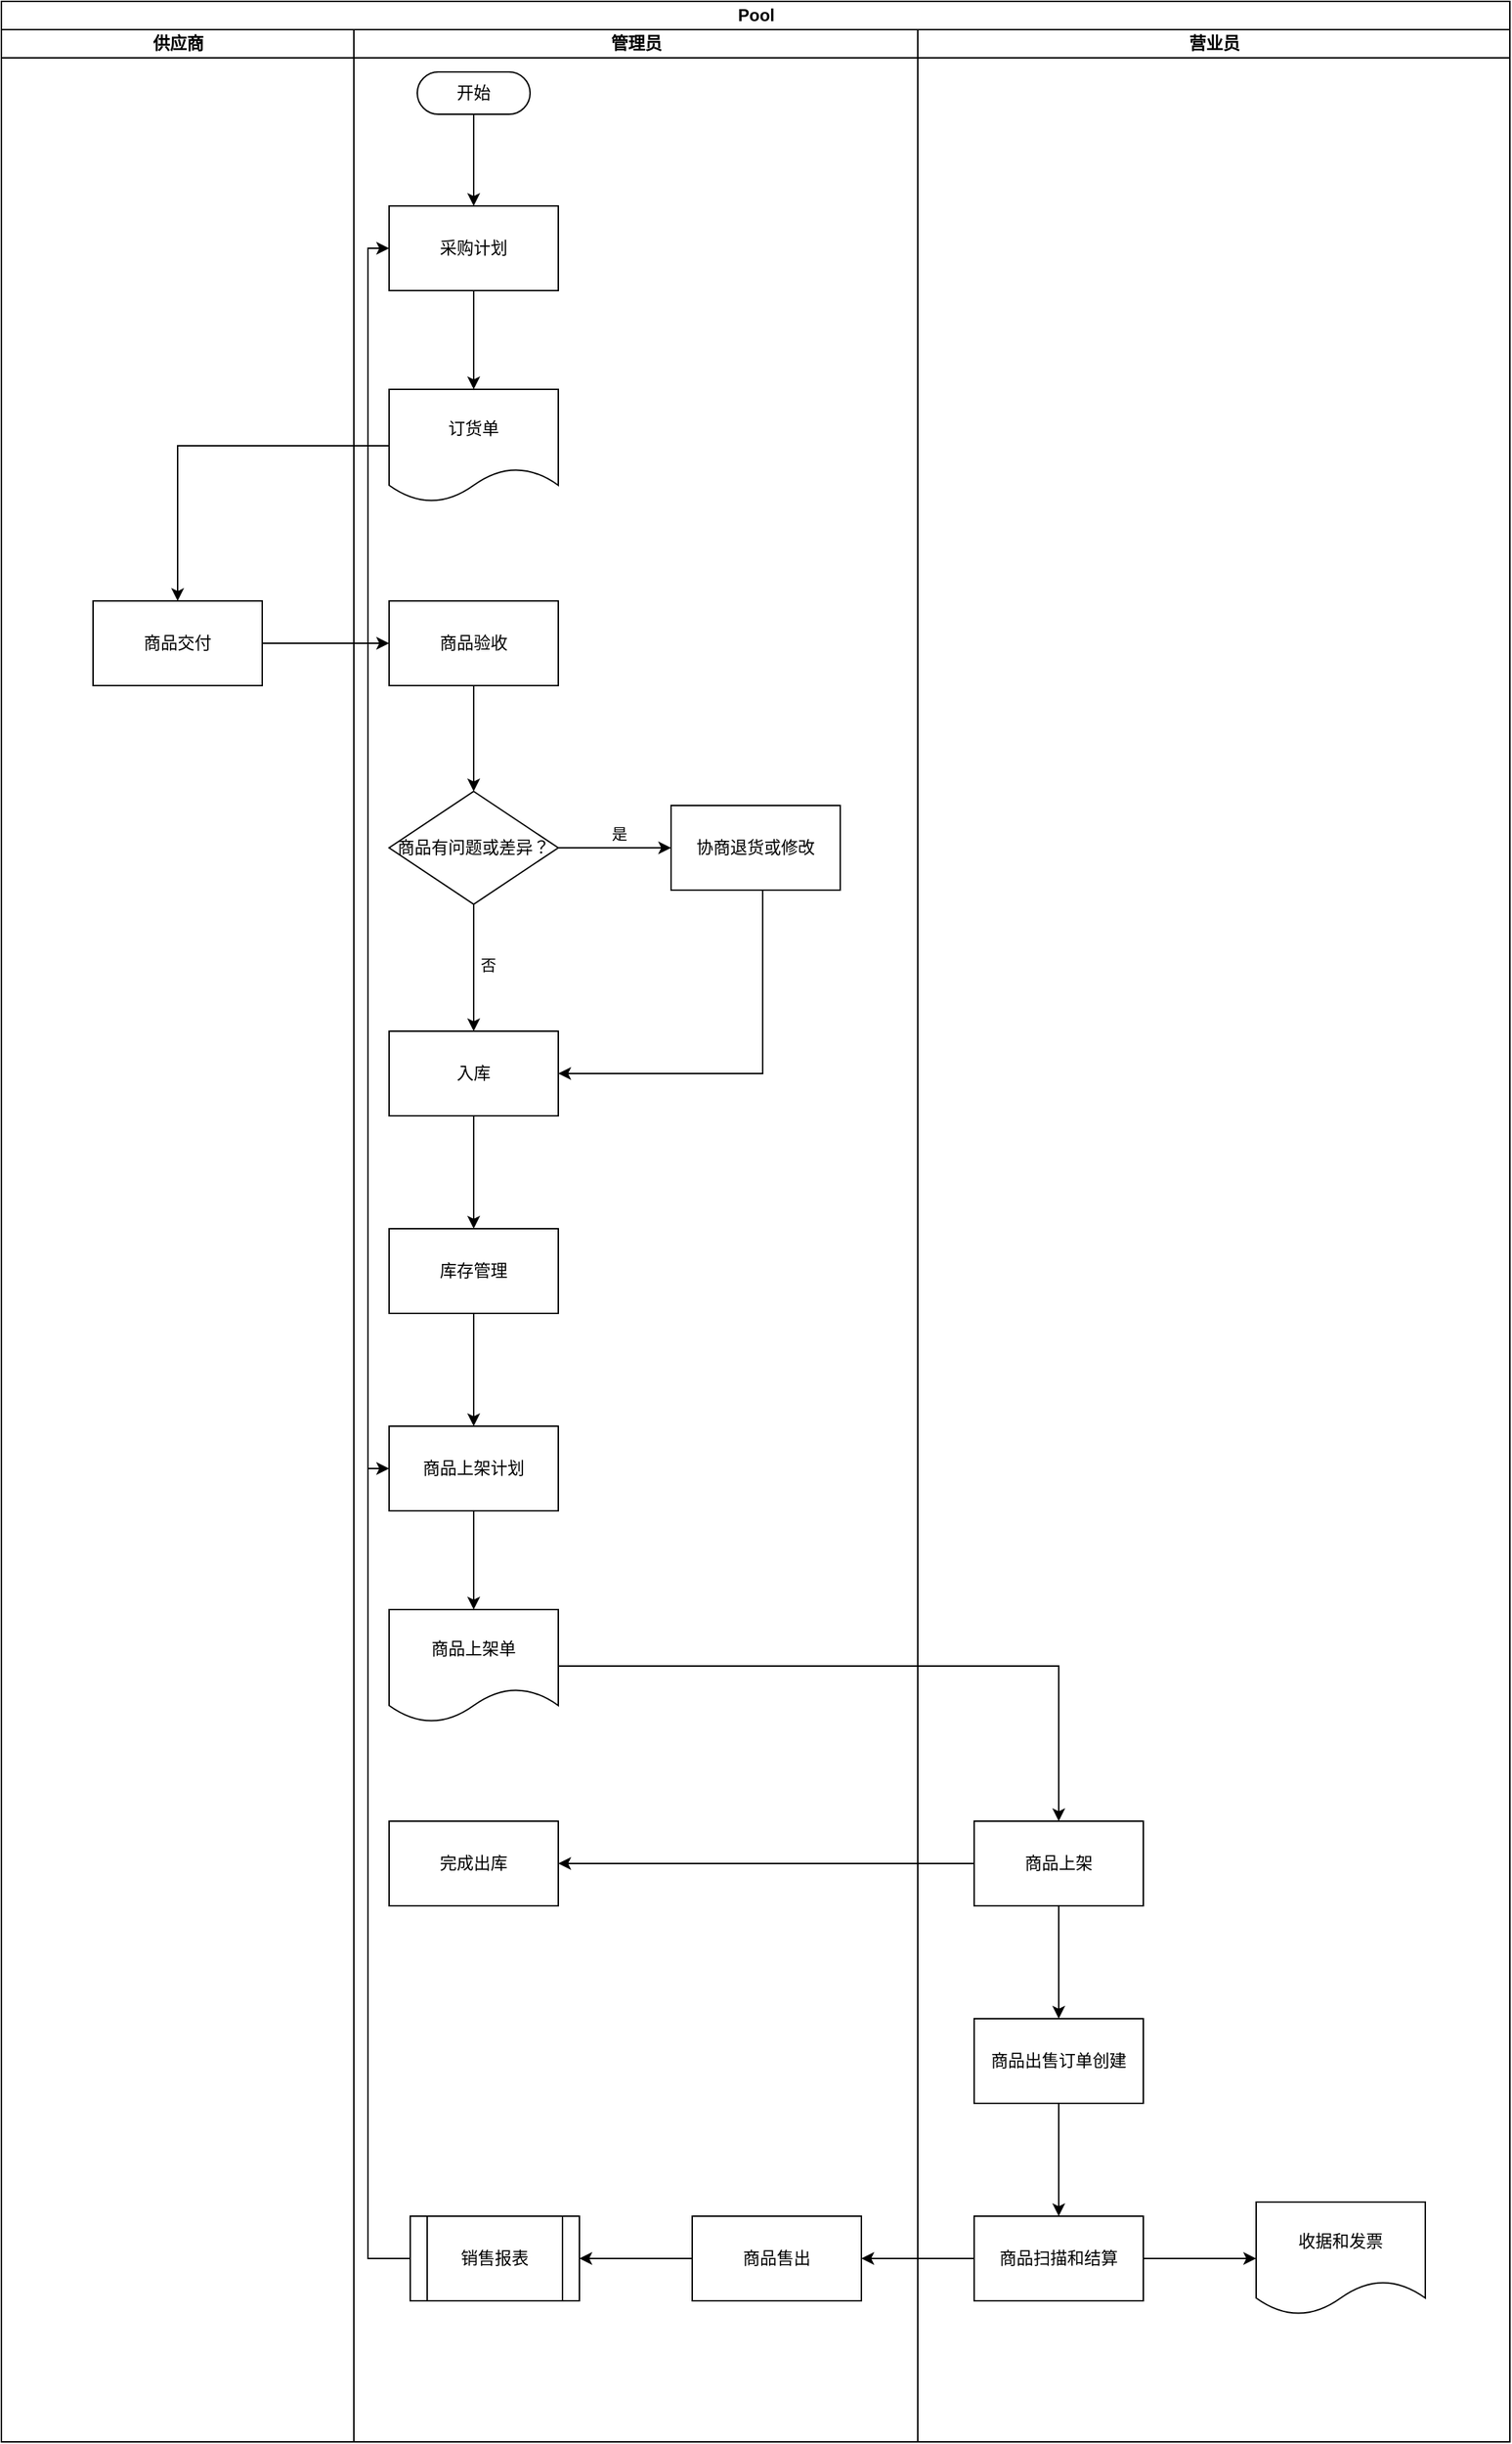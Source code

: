 <mxfile version="21.6.8" type="device">
  <diagram id="TbNEnCE-f38IQQwOhD5D" name="Page-1">
    <mxGraphModel dx="2520" dy="1680" grid="1" gridSize="10" guides="1" tooltips="1" connect="1" arrows="1" fold="1" page="1" pageScale="1" pageWidth="850" pageHeight="1100" math="0" shadow="0">
      <root>
        <mxCell id="0" />
        <mxCell id="1" parent="0" />
        <mxCell id="iXxWaW0pxSEyTVO1uGtB-1" value="Pool" style="swimlane;childLayout=stackLayout;resizeParent=1;resizeParentMax=0;startSize=20;html=1;" vertex="1" parent="1">
          <mxGeometry x="170" y="290" width="1070" height="1730" as="geometry" />
        </mxCell>
        <mxCell id="iXxWaW0pxSEyTVO1uGtB-17" value="供应商" style="swimlane;startSize=20;html=1;" vertex="1" parent="iXxWaW0pxSEyTVO1uGtB-1">
          <mxGeometry y="20" width="250" height="1710" as="geometry" />
        </mxCell>
        <mxCell id="iXxWaW0pxSEyTVO1uGtB-14" value="商品交付" style="whiteSpace=wrap;html=1;dashed=0;" vertex="1" parent="iXxWaW0pxSEyTVO1uGtB-17">
          <mxGeometry x="65" y="405" width="120" height="60" as="geometry" />
        </mxCell>
        <mxCell id="iXxWaW0pxSEyTVO1uGtB-2" value="管理员" style="swimlane;startSize=20;html=1;" vertex="1" parent="iXxWaW0pxSEyTVO1uGtB-1">
          <mxGeometry x="250" y="20" width="400" height="1710" as="geometry" />
        </mxCell>
        <mxCell id="iXxWaW0pxSEyTVO1uGtB-11" value="" style="edgeStyle=orthogonalEdgeStyle;rounded=0;orthogonalLoop=1;jettySize=auto;html=1;" edge="1" parent="iXxWaW0pxSEyTVO1uGtB-2" source="iXxWaW0pxSEyTVO1uGtB-5" target="iXxWaW0pxSEyTVO1uGtB-10">
          <mxGeometry relative="1" as="geometry" />
        </mxCell>
        <mxCell id="iXxWaW0pxSEyTVO1uGtB-5" value="开始" style="html=1;dashed=0;whiteSpace=wrap;shape=mxgraph.dfd.start" vertex="1" parent="iXxWaW0pxSEyTVO1uGtB-2">
          <mxGeometry x="45" y="30" width="80" height="30" as="geometry" />
        </mxCell>
        <mxCell id="iXxWaW0pxSEyTVO1uGtB-74" value="" style="edgeStyle=orthogonalEdgeStyle;rounded=0;orthogonalLoop=1;jettySize=auto;html=1;" edge="1" parent="iXxWaW0pxSEyTVO1uGtB-2" source="iXxWaW0pxSEyTVO1uGtB-10" target="iXxWaW0pxSEyTVO1uGtB-73">
          <mxGeometry relative="1" as="geometry" />
        </mxCell>
        <mxCell id="iXxWaW0pxSEyTVO1uGtB-10" value="采购计划" style="whiteSpace=wrap;html=1;dashed=0;" vertex="1" parent="iXxWaW0pxSEyTVO1uGtB-2">
          <mxGeometry x="25" y="125" width="120" height="60" as="geometry" />
        </mxCell>
        <mxCell id="iXxWaW0pxSEyTVO1uGtB-35" value="" style="edgeStyle=orthogonalEdgeStyle;rounded=0;orthogonalLoop=1;jettySize=auto;html=1;" edge="1" parent="iXxWaW0pxSEyTVO1uGtB-2" source="iXxWaW0pxSEyTVO1uGtB-32" target="iXxWaW0pxSEyTVO1uGtB-34">
          <mxGeometry relative="1" as="geometry" />
        </mxCell>
        <mxCell id="iXxWaW0pxSEyTVO1uGtB-32" value="商品验收" style="whiteSpace=wrap;html=1;dashed=0;" vertex="1" parent="iXxWaW0pxSEyTVO1uGtB-2">
          <mxGeometry x="25" y="405" width="120" height="60" as="geometry" />
        </mxCell>
        <mxCell id="iXxWaW0pxSEyTVO1uGtB-37" value="" style="edgeStyle=orthogonalEdgeStyle;rounded=0;orthogonalLoop=1;jettySize=auto;html=1;" edge="1" parent="iXxWaW0pxSEyTVO1uGtB-2" source="iXxWaW0pxSEyTVO1uGtB-34" target="iXxWaW0pxSEyTVO1uGtB-36">
          <mxGeometry relative="1" as="geometry" />
        </mxCell>
        <mxCell id="iXxWaW0pxSEyTVO1uGtB-38" value="否" style="edgeLabel;html=1;align=center;verticalAlign=middle;resizable=0;points=[];" vertex="1" connectable="0" parent="iXxWaW0pxSEyTVO1uGtB-37">
          <mxGeometry x="-0.04" y="2" relative="1" as="geometry">
            <mxPoint x="8" as="offset" />
          </mxGeometry>
        </mxCell>
        <mxCell id="iXxWaW0pxSEyTVO1uGtB-43" value="" style="edgeStyle=orthogonalEdgeStyle;rounded=0;orthogonalLoop=1;jettySize=auto;html=1;" edge="1" parent="iXxWaW0pxSEyTVO1uGtB-2" source="iXxWaW0pxSEyTVO1uGtB-34" target="iXxWaW0pxSEyTVO1uGtB-42">
          <mxGeometry relative="1" as="geometry" />
        </mxCell>
        <mxCell id="iXxWaW0pxSEyTVO1uGtB-44" value="是" style="edgeLabel;html=1;align=center;verticalAlign=middle;resizable=0;points=[];" vertex="1" connectable="0" parent="iXxWaW0pxSEyTVO1uGtB-43">
          <mxGeometry x="0.08" y="1" relative="1" as="geometry">
            <mxPoint y="-9" as="offset" />
          </mxGeometry>
        </mxCell>
        <mxCell id="iXxWaW0pxSEyTVO1uGtB-34" value="商品有问题或差异？" style="rhombus;whiteSpace=wrap;html=1;dashed=0;" vertex="1" parent="iXxWaW0pxSEyTVO1uGtB-2">
          <mxGeometry x="25" y="540" width="120" height="80" as="geometry" />
        </mxCell>
        <mxCell id="iXxWaW0pxSEyTVO1uGtB-52" value="" style="edgeStyle=orthogonalEdgeStyle;rounded=0;orthogonalLoop=1;jettySize=auto;html=1;" edge="1" parent="iXxWaW0pxSEyTVO1uGtB-2" source="iXxWaW0pxSEyTVO1uGtB-36" target="iXxWaW0pxSEyTVO1uGtB-51">
          <mxGeometry relative="1" as="geometry" />
        </mxCell>
        <mxCell id="iXxWaW0pxSEyTVO1uGtB-36" value="入库" style="whiteSpace=wrap;html=1;dashed=0;" vertex="1" parent="iXxWaW0pxSEyTVO1uGtB-2">
          <mxGeometry x="25" y="710" width="120" height="60" as="geometry" />
        </mxCell>
        <mxCell id="iXxWaW0pxSEyTVO1uGtB-48" style="edgeStyle=orthogonalEdgeStyle;rounded=0;orthogonalLoop=1;jettySize=auto;html=1;entryX=1;entryY=0.5;entryDx=0;entryDy=0;" edge="1" parent="iXxWaW0pxSEyTVO1uGtB-2" source="iXxWaW0pxSEyTVO1uGtB-42" target="iXxWaW0pxSEyTVO1uGtB-36">
          <mxGeometry relative="1" as="geometry">
            <Array as="points">
              <mxPoint x="290" y="740" />
            </Array>
          </mxGeometry>
        </mxCell>
        <mxCell id="iXxWaW0pxSEyTVO1uGtB-42" value="协商退货或修改" style="whiteSpace=wrap;html=1;dashed=0;" vertex="1" parent="iXxWaW0pxSEyTVO1uGtB-2">
          <mxGeometry x="225" y="550" width="120" height="60" as="geometry" />
        </mxCell>
        <mxCell id="iXxWaW0pxSEyTVO1uGtB-54" value="" style="edgeStyle=orthogonalEdgeStyle;rounded=0;orthogonalLoop=1;jettySize=auto;html=1;" edge="1" parent="iXxWaW0pxSEyTVO1uGtB-2" source="iXxWaW0pxSEyTVO1uGtB-51" target="iXxWaW0pxSEyTVO1uGtB-53">
          <mxGeometry relative="1" as="geometry" />
        </mxCell>
        <mxCell id="iXxWaW0pxSEyTVO1uGtB-51" value="库存管理" style="whiteSpace=wrap;html=1;dashed=0;" vertex="1" parent="iXxWaW0pxSEyTVO1uGtB-2">
          <mxGeometry x="25" y="850" width="120" height="60" as="geometry" />
        </mxCell>
        <mxCell id="iXxWaW0pxSEyTVO1uGtB-81" value="" style="edgeStyle=orthogonalEdgeStyle;rounded=0;orthogonalLoop=1;jettySize=auto;html=1;" edge="1" parent="iXxWaW0pxSEyTVO1uGtB-2" source="iXxWaW0pxSEyTVO1uGtB-53" target="iXxWaW0pxSEyTVO1uGtB-80">
          <mxGeometry relative="1" as="geometry" />
        </mxCell>
        <mxCell id="iXxWaW0pxSEyTVO1uGtB-53" value="商品上架计划" style="whiteSpace=wrap;html=1;dashed=0;" vertex="1" parent="iXxWaW0pxSEyTVO1uGtB-2">
          <mxGeometry x="25" y="990" width="120" height="60" as="geometry" />
        </mxCell>
        <mxCell id="iXxWaW0pxSEyTVO1uGtB-61" value="完成出库" style="rounded=0;whiteSpace=wrap;html=1;" vertex="1" parent="iXxWaW0pxSEyTVO1uGtB-2">
          <mxGeometry x="25" y="1270" width="120" height="60" as="geometry" />
        </mxCell>
        <mxCell id="iXxWaW0pxSEyTVO1uGtB-73" value="订货单" style="shape=document;whiteSpace=wrap;html=1;boundedLbl=1;dashed=0;" vertex="1" parent="iXxWaW0pxSEyTVO1uGtB-2">
          <mxGeometry x="25" y="255" width="120" height="80" as="geometry" />
        </mxCell>
        <mxCell id="iXxWaW0pxSEyTVO1uGtB-86" value="" style="edgeStyle=orthogonalEdgeStyle;rounded=0;orthogonalLoop=1;jettySize=auto;html=1;" edge="1" parent="iXxWaW0pxSEyTVO1uGtB-2" source="iXxWaW0pxSEyTVO1uGtB-77" target="iXxWaW0pxSEyTVO1uGtB-85">
          <mxGeometry relative="1" as="geometry" />
        </mxCell>
        <mxCell id="iXxWaW0pxSEyTVO1uGtB-77" value="商品售出" style="whiteSpace=wrap;html=1;rounded=0;" vertex="1" parent="iXxWaW0pxSEyTVO1uGtB-2">
          <mxGeometry x="240" y="1550" width="120" height="60" as="geometry" />
        </mxCell>
        <mxCell id="iXxWaW0pxSEyTVO1uGtB-80" value="商品上架单" style="shape=document;whiteSpace=wrap;html=1;boundedLbl=1;dashed=0;" vertex="1" parent="iXxWaW0pxSEyTVO1uGtB-2">
          <mxGeometry x="25" y="1120" width="120" height="80" as="geometry" />
        </mxCell>
        <mxCell id="iXxWaW0pxSEyTVO1uGtB-87" style="edgeStyle=orthogonalEdgeStyle;rounded=0;orthogonalLoop=1;jettySize=auto;html=1;" edge="1" parent="iXxWaW0pxSEyTVO1uGtB-2" source="iXxWaW0pxSEyTVO1uGtB-85" target="iXxWaW0pxSEyTVO1uGtB-53">
          <mxGeometry relative="1" as="geometry">
            <Array as="points">
              <mxPoint x="10" y="1580" />
              <mxPoint x="10" y="1020" />
            </Array>
          </mxGeometry>
        </mxCell>
        <mxCell id="iXxWaW0pxSEyTVO1uGtB-88" style="edgeStyle=orthogonalEdgeStyle;rounded=0;orthogonalLoop=1;jettySize=auto;html=1;" edge="1" parent="iXxWaW0pxSEyTVO1uGtB-2" source="iXxWaW0pxSEyTVO1uGtB-85" target="iXxWaW0pxSEyTVO1uGtB-10">
          <mxGeometry relative="1" as="geometry">
            <Array as="points">
              <mxPoint x="10" y="1580" />
              <mxPoint x="10" y="155" />
            </Array>
          </mxGeometry>
        </mxCell>
        <mxCell id="iXxWaW0pxSEyTVO1uGtB-85" value="销售报表" style="shape=process;whiteSpace=wrap;html=1;backgroundOutline=1;rounded=0;" vertex="1" parent="iXxWaW0pxSEyTVO1uGtB-2">
          <mxGeometry x="40" y="1550" width="120" height="60" as="geometry" />
        </mxCell>
        <mxCell id="iXxWaW0pxSEyTVO1uGtB-15" value="" style="edgeStyle=orthogonalEdgeStyle;rounded=0;orthogonalLoop=1;jettySize=auto;html=1;" edge="1" parent="iXxWaW0pxSEyTVO1uGtB-1" source="iXxWaW0pxSEyTVO1uGtB-73" target="iXxWaW0pxSEyTVO1uGtB-14">
          <mxGeometry relative="1" as="geometry">
            <mxPoint x="275" y="315" as="sourcePoint" />
          </mxGeometry>
        </mxCell>
        <mxCell id="iXxWaW0pxSEyTVO1uGtB-33" value="" style="edgeStyle=orthogonalEdgeStyle;rounded=0;orthogonalLoop=1;jettySize=auto;html=1;" edge="1" parent="iXxWaW0pxSEyTVO1uGtB-1" source="iXxWaW0pxSEyTVO1uGtB-14" target="iXxWaW0pxSEyTVO1uGtB-32">
          <mxGeometry relative="1" as="geometry" />
        </mxCell>
        <mxCell id="iXxWaW0pxSEyTVO1uGtB-3" value="营业员" style="swimlane;startSize=20;html=1;" vertex="1" parent="iXxWaW0pxSEyTVO1uGtB-1">
          <mxGeometry x="650" y="20" width="420" height="1710" as="geometry" />
        </mxCell>
        <mxCell id="iXxWaW0pxSEyTVO1uGtB-82" style="edgeStyle=orthogonalEdgeStyle;rounded=0;orthogonalLoop=1;jettySize=auto;html=1;" edge="1" parent="iXxWaW0pxSEyTVO1uGtB-3" source="iXxWaW0pxSEyTVO1uGtB-58" target="iXxWaW0pxSEyTVO1uGtB-63">
          <mxGeometry relative="1" as="geometry" />
        </mxCell>
        <mxCell id="iXxWaW0pxSEyTVO1uGtB-58" value="商品上架" style="rounded=0;whiteSpace=wrap;html=1;" vertex="1" parent="iXxWaW0pxSEyTVO1uGtB-3">
          <mxGeometry x="40" y="1270" width="120" height="60" as="geometry" />
        </mxCell>
        <mxCell id="iXxWaW0pxSEyTVO1uGtB-70" value="" style="edgeStyle=orthogonalEdgeStyle;rounded=0;orthogonalLoop=1;jettySize=auto;html=1;" edge="1" parent="iXxWaW0pxSEyTVO1uGtB-3" source="iXxWaW0pxSEyTVO1uGtB-63" target="iXxWaW0pxSEyTVO1uGtB-69">
          <mxGeometry relative="1" as="geometry" />
        </mxCell>
        <mxCell id="iXxWaW0pxSEyTVO1uGtB-63" value="商品出售订单创建" style="rounded=0;whiteSpace=wrap;html=1;" vertex="1" parent="iXxWaW0pxSEyTVO1uGtB-3">
          <mxGeometry x="40" y="1410" width="120" height="60" as="geometry" />
        </mxCell>
        <mxCell id="iXxWaW0pxSEyTVO1uGtB-76" value="" style="edgeStyle=orthogonalEdgeStyle;rounded=0;orthogonalLoop=1;jettySize=auto;html=1;" edge="1" parent="iXxWaW0pxSEyTVO1uGtB-3" source="iXxWaW0pxSEyTVO1uGtB-69" target="iXxWaW0pxSEyTVO1uGtB-75">
          <mxGeometry relative="1" as="geometry" />
        </mxCell>
        <mxCell id="iXxWaW0pxSEyTVO1uGtB-69" value="商品扫描和结算" style="rounded=0;whiteSpace=wrap;html=1;" vertex="1" parent="iXxWaW0pxSEyTVO1uGtB-3">
          <mxGeometry x="40" y="1550" width="120" height="60" as="geometry" />
        </mxCell>
        <mxCell id="iXxWaW0pxSEyTVO1uGtB-75" value="收据和发票" style="shape=document;whiteSpace=wrap;html=1;boundedLbl=1;rounded=0;" vertex="1" parent="iXxWaW0pxSEyTVO1uGtB-3">
          <mxGeometry x="240" y="1540" width="120" height="80" as="geometry" />
        </mxCell>
        <mxCell id="iXxWaW0pxSEyTVO1uGtB-60" style="edgeStyle=orthogonalEdgeStyle;rounded=0;orthogonalLoop=1;jettySize=auto;html=1;entryX=0.5;entryY=0;entryDx=0;entryDy=0;" edge="1" parent="iXxWaW0pxSEyTVO1uGtB-1" source="iXxWaW0pxSEyTVO1uGtB-80" target="iXxWaW0pxSEyTVO1uGtB-58">
          <mxGeometry relative="1" as="geometry">
            <mxPoint x="395.0" y="1180" as="sourcePoint" />
          </mxGeometry>
        </mxCell>
        <mxCell id="iXxWaW0pxSEyTVO1uGtB-62" value="" style="edgeStyle=orthogonalEdgeStyle;rounded=0;orthogonalLoop=1;jettySize=auto;html=1;" edge="1" parent="iXxWaW0pxSEyTVO1uGtB-1" source="iXxWaW0pxSEyTVO1uGtB-58" target="iXxWaW0pxSEyTVO1uGtB-61">
          <mxGeometry relative="1" as="geometry" />
        </mxCell>
        <mxCell id="iXxWaW0pxSEyTVO1uGtB-78" value="" style="edgeStyle=orthogonalEdgeStyle;rounded=0;orthogonalLoop=1;jettySize=auto;html=1;" edge="1" parent="iXxWaW0pxSEyTVO1uGtB-1" source="iXxWaW0pxSEyTVO1uGtB-69" target="iXxWaW0pxSEyTVO1uGtB-77">
          <mxGeometry relative="1" as="geometry" />
        </mxCell>
      </root>
    </mxGraphModel>
  </diagram>
</mxfile>
